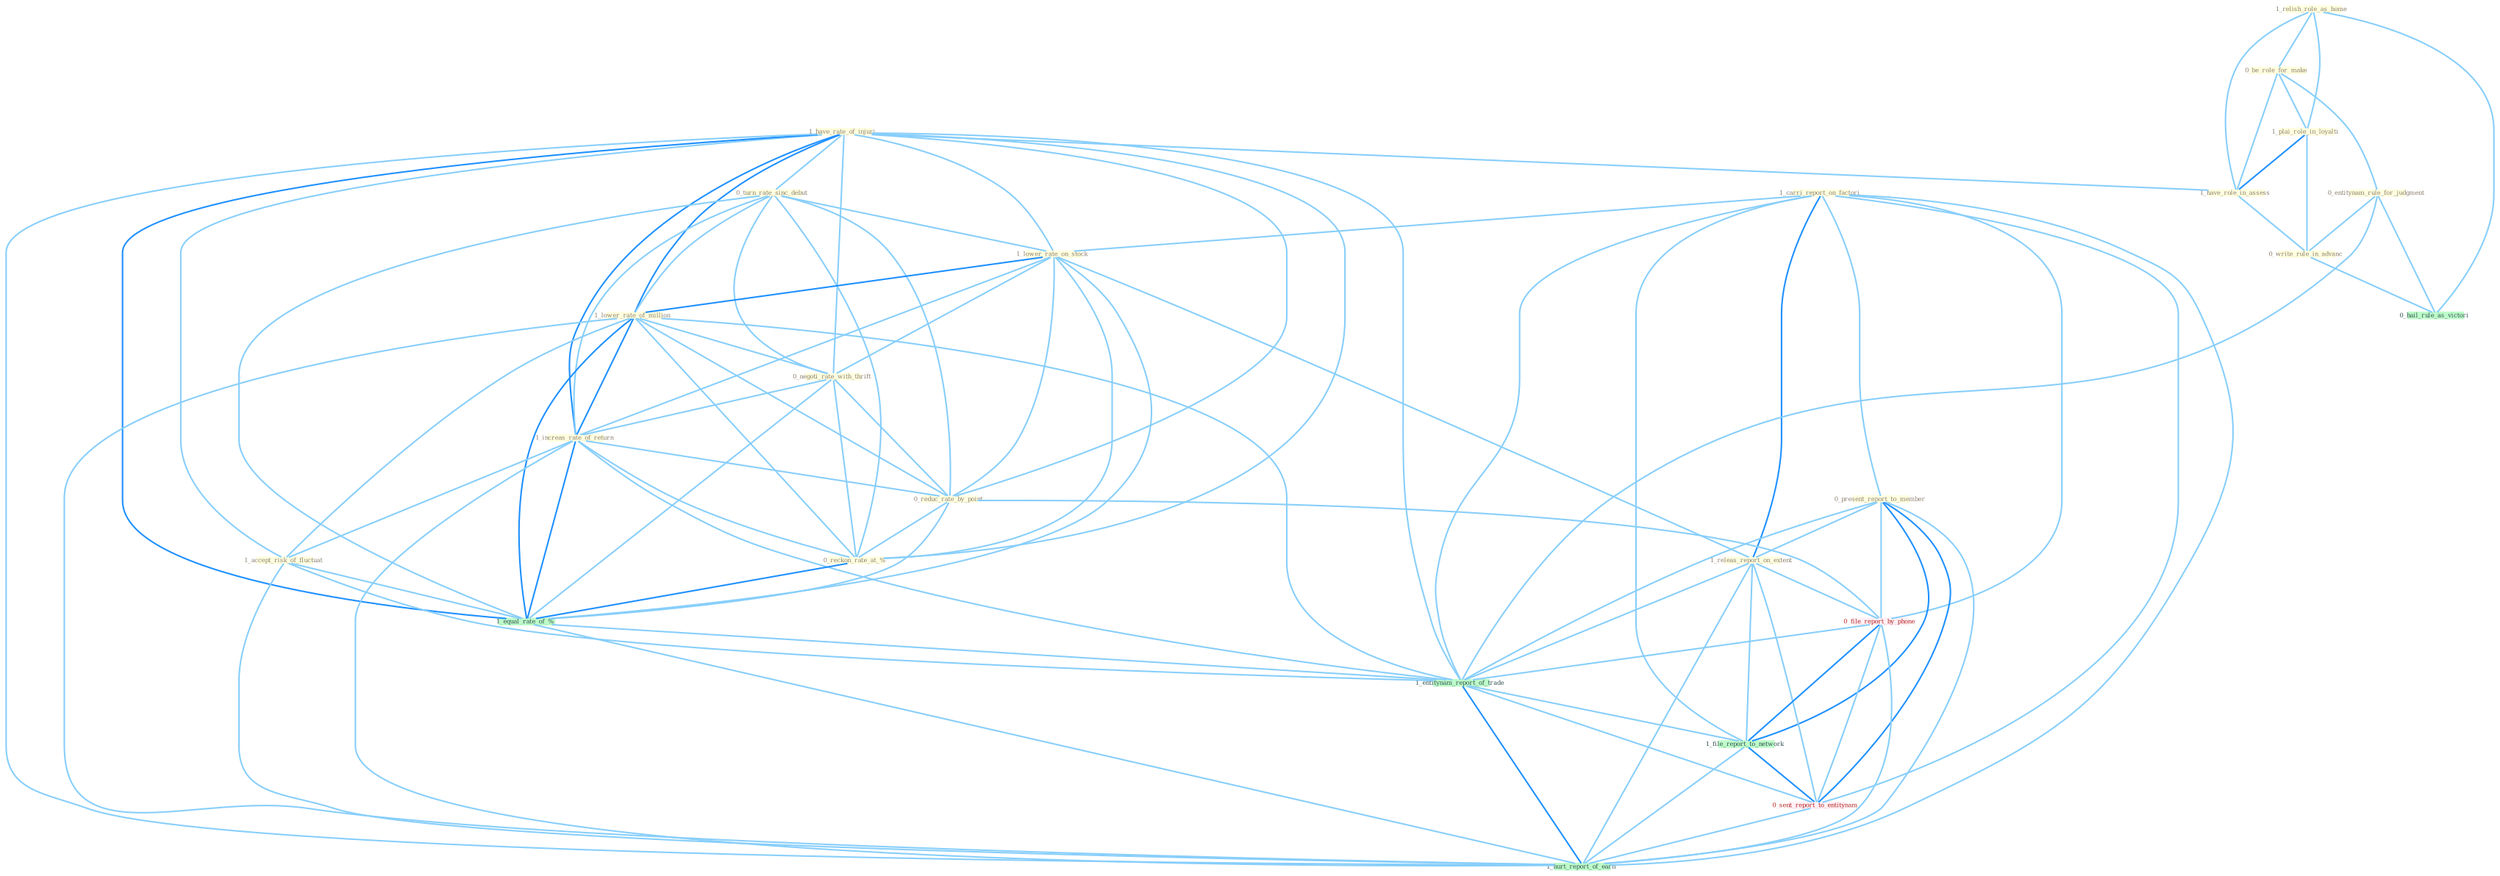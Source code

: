 Graph G{ 
    node
    [shape=polygon,style=filled,width=.5,height=.06,color="#BDFCC9",fixedsize=true,fontsize=4,
    fontcolor="#2f4f4f"];
    {node
    [color="#ffffe0", fontcolor="#8b7d6b"] "1_have_rate_of_injuri " "1_relish_role_as_home " "0_turn_rate_sinc_debut " "1_carri_report_on_factori " "0_be_role_for_make " "1_lower_rate_on_stock " "1_lower_rate_of_million " "0_negoti_rate_with_thrift " "1_plai_role_in_loyalti " "1_increas_rate_of_return " "1_have_role_in_assess " "0_present_report_to_member " "0_entitynam_rule_for_judgment " "0_write_rule_in_advanc " "0_reduc_rate_by_point " "1_releas_report_on_extent " "0_reckon_rate_at_% " "1_accept_risk_of_fluctuat "}
{node [color="#fff0f5", fontcolor="#b22222"] "0_file_report_by_phone " "0_sent_report_to_entitynam "}
edge [color="#B0E2FF"];

	"1_have_rate_of_injuri " -- "0_turn_rate_sinc_debut " [w="1", color="#87cefa" ];
	"1_have_rate_of_injuri " -- "1_lower_rate_on_stock " [w="1", color="#87cefa" ];
	"1_have_rate_of_injuri " -- "1_lower_rate_of_million " [w="2", color="#1e90ff" , len=0.8];
	"1_have_rate_of_injuri " -- "0_negoti_rate_with_thrift " [w="1", color="#87cefa" ];
	"1_have_rate_of_injuri " -- "1_increas_rate_of_return " [w="2", color="#1e90ff" , len=0.8];
	"1_have_rate_of_injuri " -- "1_have_role_in_assess " [w="1", color="#87cefa" ];
	"1_have_rate_of_injuri " -- "0_reduc_rate_by_point " [w="1", color="#87cefa" ];
	"1_have_rate_of_injuri " -- "0_reckon_rate_at_% " [w="1", color="#87cefa" ];
	"1_have_rate_of_injuri " -- "1_accept_risk_of_fluctuat " [w="1", color="#87cefa" ];
	"1_have_rate_of_injuri " -- "1_equal_rate_of_% " [w="2", color="#1e90ff" , len=0.8];
	"1_have_rate_of_injuri " -- "1_entitynam_report_of_trade " [w="1", color="#87cefa" ];
	"1_have_rate_of_injuri " -- "1_hurt_report_of_earn " [w="1", color="#87cefa" ];
	"1_relish_role_as_home " -- "0_be_role_for_make " [w="1", color="#87cefa" ];
	"1_relish_role_as_home " -- "1_plai_role_in_loyalti " [w="1", color="#87cefa" ];
	"1_relish_role_as_home " -- "1_have_role_in_assess " [w="1", color="#87cefa" ];
	"1_relish_role_as_home " -- "0_hail_rule_as_victori " [w="1", color="#87cefa" ];
	"0_turn_rate_sinc_debut " -- "1_lower_rate_on_stock " [w="1", color="#87cefa" ];
	"0_turn_rate_sinc_debut " -- "1_lower_rate_of_million " [w="1", color="#87cefa" ];
	"0_turn_rate_sinc_debut " -- "0_negoti_rate_with_thrift " [w="1", color="#87cefa" ];
	"0_turn_rate_sinc_debut " -- "1_increas_rate_of_return " [w="1", color="#87cefa" ];
	"0_turn_rate_sinc_debut " -- "0_reduc_rate_by_point " [w="1", color="#87cefa" ];
	"0_turn_rate_sinc_debut " -- "0_reckon_rate_at_% " [w="1", color="#87cefa" ];
	"0_turn_rate_sinc_debut " -- "1_equal_rate_of_% " [w="1", color="#87cefa" ];
	"1_carri_report_on_factori " -- "1_lower_rate_on_stock " [w="1", color="#87cefa" ];
	"1_carri_report_on_factori " -- "0_present_report_to_member " [w="1", color="#87cefa" ];
	"1_carri_report_on_factori " -- "1_releas_report_on_extent " [w="2", color="#1e90ff" , len=0.8];
	"1_carri_report_on_factori " -- "0_file_report_by_phone " [w="1", color="#87cefa" ];
	"1_carri_report_on_factori " -- "1_entitynam_report_of_trade " [w="1", color="#87cefa" ];
	"1_carri_report_on_factori " -- "1_file_report_to_network " [w="1", color="#87cefa" ];
	"1_carri_report_on_factori " -- "0_sent_report_to_entitynam " [w="1", color="#87cefa" ];
	"1_carri_report_on_factori " -- "1_hurt_report_of_earn " [w="1", color="#87cefa" ];
	"0_be_role_for_make " -- "1_plai_role_in_loyalti " [w="1", color="#87cefa" ];
	"0_be_role_for_make " -- "1_have_role_in_assess " [w="1", color="#87cefa" ];
	"0_be_role_for_make " -- "0_entitynam_rule_for_judgment " [w="1", color="#87cefa" ];
	"1_lower_rate_on_stock " -- "1_lower_rate_of_million " [w="2", color="#1e90ff" , len=0.8];
	"1_lower_rate_on_stock " -- "0_negoti_rate_with_thrift " [w="1", color="#87cefa" ];
	"1_lower_rate_on_stock " -- "1_increas_rate_of_return " [w="1", color="#87cefa" ];
	"1_lower_rate_on_stock " -- "0_reduc_rate_by_point " [w="1", color="#87cefa" ];
	"1_lower_rate_on_stock " -- "1_releas_report_on_extent " [w="1", color="#87cefa" ];
	"1_lower_rate_on_stock " -- "0_reckon_rate_at_% " [w="1", color="#87cefa" ];
	"1_lower_rate_on_stock " -- "1_equal_rate_of_% " [w="1", color="#87cefa" ];
	"1_lower_rate_of_million " -- "0_negoti_rate_with_thrift " [w="1", color="#87cefa" ];
	"1_lower_rate_of_million " -- "1_increas_rate_of_return " [w="2", color="#1e90ff" , len=0.8];
	"1_lower_rate_of_million " -- "0_reduc_rate_by_point " [w="1", color="#87cefa" ];
	"1_lower_rate_of_million " -- "0_reckon_rate_at_% " [w="1", color="#87cefa" ];
	"1_lower_rate_of_million " -- "1_accept_risk_of_fluctuat " [w="1", color="#87cefa" ];
	"1_lower_rate_of_million " -- "1_equal_rate_of_% " [w="2", color="#1e90ff" , len=0.8];
	"1_lower_rate_of_million " -- "1_entitynam_report_of_trade " [w="1", color="#87cefa" ];
	"1_lower_rate_of_million " -- "1_hurt_report_of_earn " [w="1", color="#87cefa" ];
	"0_negoti_rate_with_thrift " -- "1_increas_rate_of_return " [w="1", color="#87cefa" ];
	"0_negoti_rate_with_thrift " -- "0_reduc_rate_by_point " [w="1", color="#87cefa" ];
	"0_negoti_rate_with_thrift " -- "0_reckon_rate_at_% " [w="1", color="#87cefa" ];
	"0_negoti_rate_with_thrift " -- "1_equal_rate_of_% " [w="1", color="#87cefa" ];
	"1_plai_role_in_loyalti " -- "1_have_role_in_assess " [w="2", color="#1e90ff" , len=0.8];
	"1_plai_role_in_loyalti " -- "0_write_rule_in_advanc " [w="1", color="#87cefa" ];
	"1_increas_rate_of_return " -- "0_reduc_rate_by_point " [w="1", color="#87cefa" ];
	"1_increas_rate_of_return " -- "0_reckon_rate_at_% " [w="1", color="#87cefa" ];
	"1_increas_rate_of_return " -- "1_accept_risk_of_fluctuat " [w="1", color="#87cefa" ];
	"1_increas_rate_of_return " -- "1_equal_rate_of_% " [w="2", color="#1e90ff" , len=0.8];
	"1_increas_rate_of_return " -- "1_entitynam_report_of_trade " [w="1", color="#87cefa" ];
	"1_increas_rate_of_return " -- "1_hurt_report_of_earn " [w="1", color="#87cefa" ];
	"1_have_role_in_assess " -- "0_write_rule_in_advanc " [w="1", color="#87cefa" ];
	"0_present_report_to_member " -- "1_releas_report_on_extent " [w="1", color="#87cefa" ];
	"0_present_report_to_member " -- "0_file_report_by_phone " [w="1", color="#87cefa" ];
	"0_present_report_to_member " -- "1_entitynam_report_of_trade " [w="1", color="#87cefa" ];
	"0_present_report_to_member " -- "1_file_report_to_network " [w="2", color="#1e90ff" , len=0.8];
	"0_present_report_to_member " -- "0_sent_report_to_entitynam " [w="2", color="#1e90ff" , len=0.8];
	"0_present_report_to_member " -- "1_hurt_report_of_earn " [w="1", color="#87cefa" ];
	"0_entitynam_rule_for_judgment " -- "0_write_rule_in_advanc " [w="1", color="#87cefa" ];
	"0_entitynam_rule_for_judgment " -- "1_entitynam_report_of_trade " [w="1", color="#87cefa" ];
	"0_entitynam_rule_for_judgment " -- "0_hail_rule_as_victori " [w="1", color="#87cefa" ];
	"0_write_rule_in_advanc " -- "0_hail_rule_as_victori " [w="1", color="#87cefa" ];
	"0_reduc_rate_by_point " -- "0_reckon_rate_at_% " [w="1", color="#87cefa" ];
	"0_reduc_rate_by_point " -- "0_file_report_by_phone " [w="1", color="#87cefa" ];
	"0_reduc_rate_by_point " -- "1_equal_rate_of_% " [w="1", color="#87cefa" ];
	"1_releas_report_on_extent " -- "0_file_report_by_phone " [w="1", color="#87cefa" ];
	"1_releas_report_on_extent " -- "1_entitynam_report_of_trade " [w="1", color="#87cefa" ];
	"1_releas_report_on_extent " -- "1_file_report_to_network " [w="1", color="#87cefa" ];
	"1_releas_report_on_extent " -- "0_sent_report_to_entitynam " [w="1", color="#87cefa" ];
	"1_releas_report_on_extent " -- "1_hurt_report_of_earn " [w="1", color="#87cefa" ];
	"0_reckon_rate_at_% " -- "1_equal_rate_of_% " [w="2", color="#1e90ff" , len=0.8];
	"1_accept_risk_of_fluctuat " -- "1_equal_rate_of_% " [w="1", color="#87cefa" ];
	"1_accept_risk_of_fluctuat " -- "1_entitynam_report_of_trade " [w="1", color="#87cefa" ];
	"1_accept_risk_of_fluctuat " -- "1_hurt_report_of_earn " [w="1", color="#87cefa" ];
	"0_file_report_by_phone " -- "1_entitynam_report_of_trade " [w="1", color="#87cefa" ];
	"0_file_report_by_phone " -- "1_file_report_to_network " [w="2", color="#1e90ff" , len=0.8];
	"0_file_report_by_phone " -- "0_sent_report_to_entitynam " [w="1", color="#87cefa" ];
	"0_file_report_by_phone " -- "1_hurt_report_of_earn " [w="1", color="#87cefa" ];
	"1_equal_rate_of_% " -- "1_entitynam_report_of_trade " [w="1", color="#87cefa" ];
	"1_equal_rate_of_% " -- "1_hurt_report_of_earn " [w="1", color="#87cefa" ];
	"1_entitynam_report_of_trade " -- "1_file_report_to_network " [w="1", color="#87cefa" ];
	"1_entitynam_report_of_trade " -- "0_sent_report_to_entitynam " [w="1", color="#87cefa" ];
	"1_entitynam_report_of_trade " -- "1_hurt_report_of_earn " [w="2", color="#1e90ff" , len=0.8];
	"1_file_report_to_network " -- "0_sent_report_to_entitynam " [w="2", color="#1e90ff" , len=0.8];
	"1_file_report_to_network " -- "1_hurt_report_of_earn " [w="1", color="#87cefa" ];
	"0_sent_report_to_entitynam " -- "1_hurt_report_of_earn " [w="1", color="#87cefa" ];
}